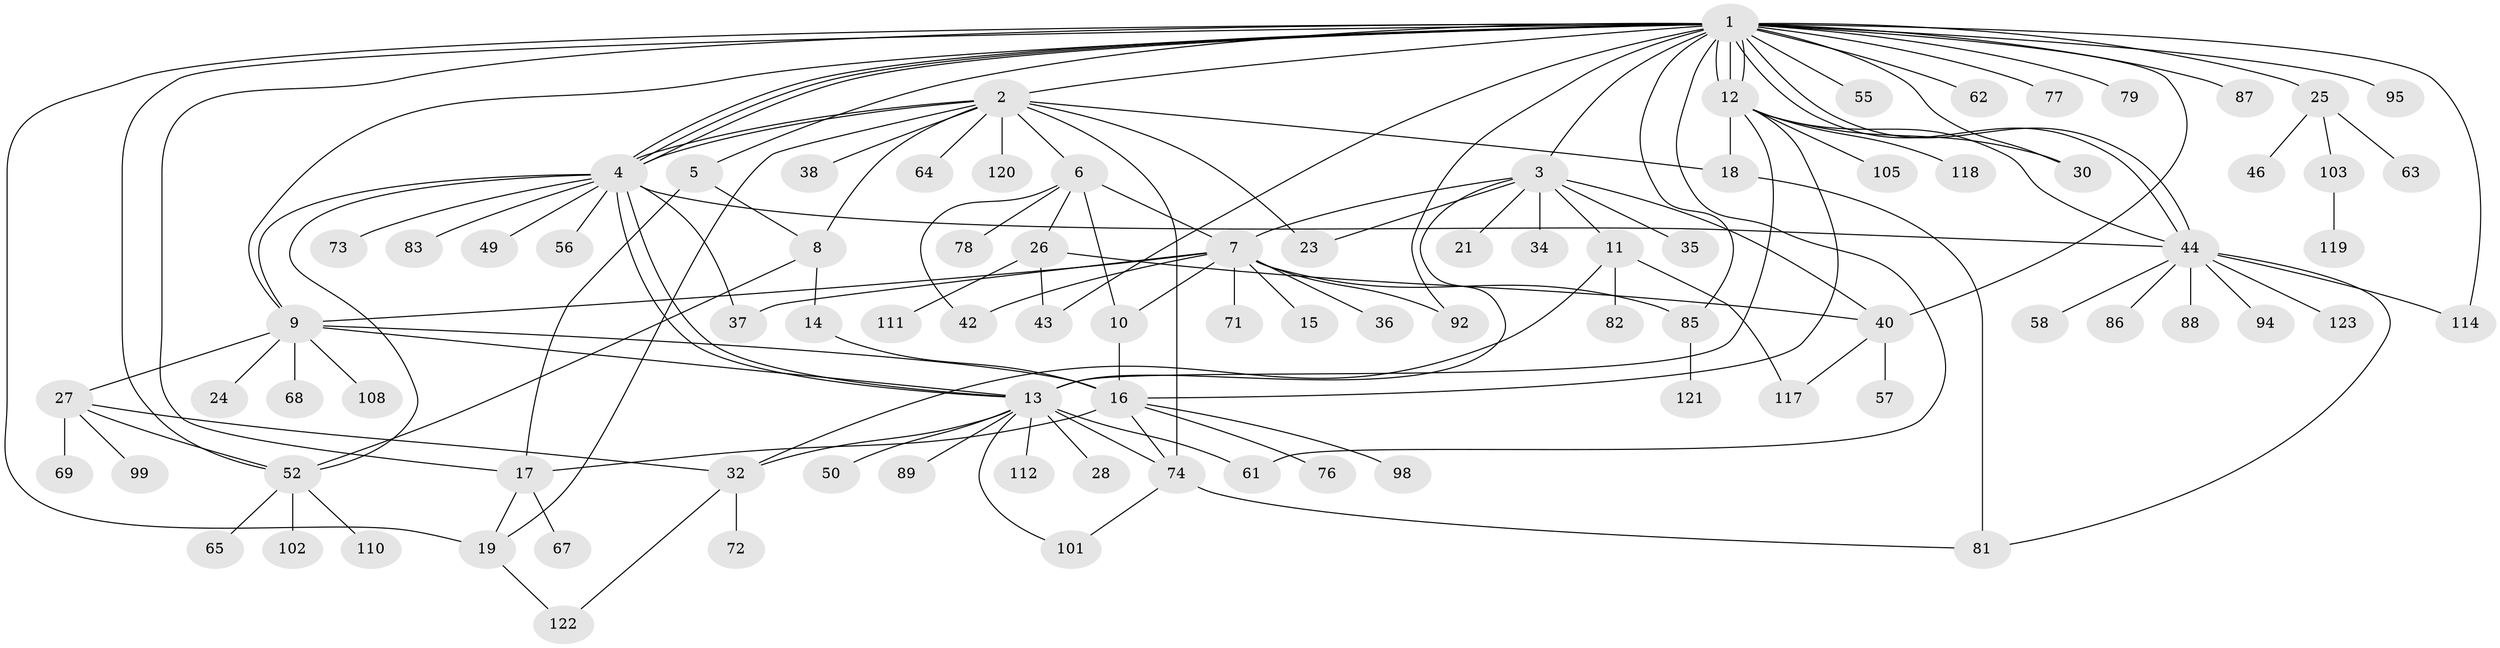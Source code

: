 // original degree distribution, {30: 0.008130081300813009, 12: 0.024390243902439025, 11: 0.016260162601626018, 16: 0.008130081300813009, 3: 0.08130081300813008, 7: 0.032520325203252036, 5: 0.06504065040650407, 6: 0.016260162601626018, 2: 0.1951219512195122, 1: 0.4878048780487805, 4: 0.056910569105691054, 8: 0.008130081300813009}
// Generated by graph-tools (version 1.1) at 2025/11/02/27/25 16:11:12]
// undirected, 90 vertices, 138 edges
graph export_dot {
graph [start="1"]
  node [color=gray90,style=filled];
  1 [super="+20"];
  2 [super="+41"];
  3 [super="+51"];
  4 [super="+22"];
  5;
  6 [super="+29"];
  7 [super="+54"];
  8 [super="+80"];
  9 [super="+48"];
  10 [super="+39"];
  11 [super="+107"];
  12 [super="+59"];
  13 [super="+91"];
  14;
  15;
  16 [super="+31"];
  17 [super="+60"];
  18;
  19 [super="+53"];
  21;
  23;
  24;
  25 [super="+100"];
  26 [super="+113"];
  27 [super="+84"];
  28;
  30 [super="+33"];
  32 [super="+109"];
  34 [super="+45"];
  35;
  36;
  37;
  38;
  40 [super="+47"];
  42 [super="+115"];
  43;
  44 [super="+70"];
  46;
  49;
  50;
  52 [super="+66"];
  55;
  56;
  57;
  58;
  61;
  62;
  63;
  64;
  65;
  67;
  68;
  69;
  71;
  72;
  73;
  74 [super="+75"];
  76;
  77;
  78;
  79;
  81 [super="+96"];
  82;
  83;
  85 [super="+90"];
  86 [super="+93"];
  87 [super="+97"];
  88;
  89;
  92 [super="+106"];
  94;
  95;
  98;
  99;
  101 [super="+104"];
  102;
  103;
  105;
  108;
  110;
  111;
  112 [super="+116"];
  114;
  117;
  118;
  119;
  120;
  121;
  122;
  123;
  1 -- 2;
  1 -- 3;
  1 -- 4;
  1 -- 4;
  1 -- 4;
  1 -- 5;
  1 -- 12;
  1 -- 12;
  1 -- 12;
  1 -- 17;
  1 -- 25;
  1 -- 30;
  1 -- 40;
  1 -- 43;
  1 -- 44 [weight=2];
  1 -- 44;
  1 -- 55;
  1 -- 61;
  1 -- 62;
  1 -- 77;
  1 -- 79;
  1 -- 85;
  1 -- 87;
  1 -- 92;
  1 -- 95;
  1 -- 114;
  1 -- 52;
  1 -- 19 [weight=2];
  1 -- 9;
  2 -- 4;
  2 -- 4;
  2 -- 6;
  2 -- 8;
  2 -- 18;
  2 -- 23;
  2 -- 38;
  2 -- 64;
  2 -- 120;
  2 -- 74 [weight=2];
  2 -- 19;
  3 -- 7;
  3 -- 11 [weight=2];
  3 -- 21;
  3 -- 23;
  3 -- 34 [weight=2];
  3 -- 35;
  3 -- 40;
  3 -- 13;
  4 -- 9;
  4 -- 13;
  4 -- 13;
  4 -- 37;
  4 -- 49;
  4 -- 52;
  4 -- 56;
  4 -- 73;
  4 -- 83;
  4 -- 44;
  5 -- 8;
  5 -- 17;
  6 -- 7;
  6 -- 10 [weight=2];
  6 -- 26;
  6 -- 42;
  6 -- 78;
  7 -- 10;
  7 -- 15;
  7 -- 36;
  7 -- 37;
  7 -- 42;
  7 -- 71;
  7 -- 92;
  7 -- 9;
  7 -- 85;
  8 -- 14;
  8 -- 52;
  9 -- 16;
  9 -- 24;
  9 -- 27;
  9 -- 68;
  9 -- 108;
  9 -- 13;
  10 -- 16;
  11 -- 32;
  11 -- 82;
  11 -- 117;
  12 -- 18;
  12 -- 105;
  12 -- 118;
  12 -- 13;
  12 -- 44;
  12 -- 16;
  12 -- 30;
  13 -- 28;
  13 -- 32;
  13 -- 50;
  13 -- 61;
  13 -- 89;
  13 -- 101;
  13 -- 112;
  13 -- 74;
  14 -- 16;
  16 -- 17 [weight=2];
  16 -- 98;
  16 -- 74;
  16 -- 76;
  17 -- 19;
  17 -- 67;
  18 -- 81;
  19 -- 122;
  25 -- 46;
  25 -- 63;
  25 -- 103;
  26 -- 111;
  26 -- 43;
  26 -- 40;
  27 -- 69;
  27 -- 99;
  27 -- 32;
  27 -- 52;
  32 -- 72;
  32 -- 122;
  40 -- 57;
  40 -- 117;
  44 -- 58;
  44 -- 81;
  44 -- 86;
  44 -- 88;
  44 -- 94;
  44 -- 114;
  44 -- 123;
  52 -- 65;
  52 -- 102;
  52 -- 110;
  74 -- 101;
  74 -- 81;
  85 -- 121;
  103 -- 119;
}
